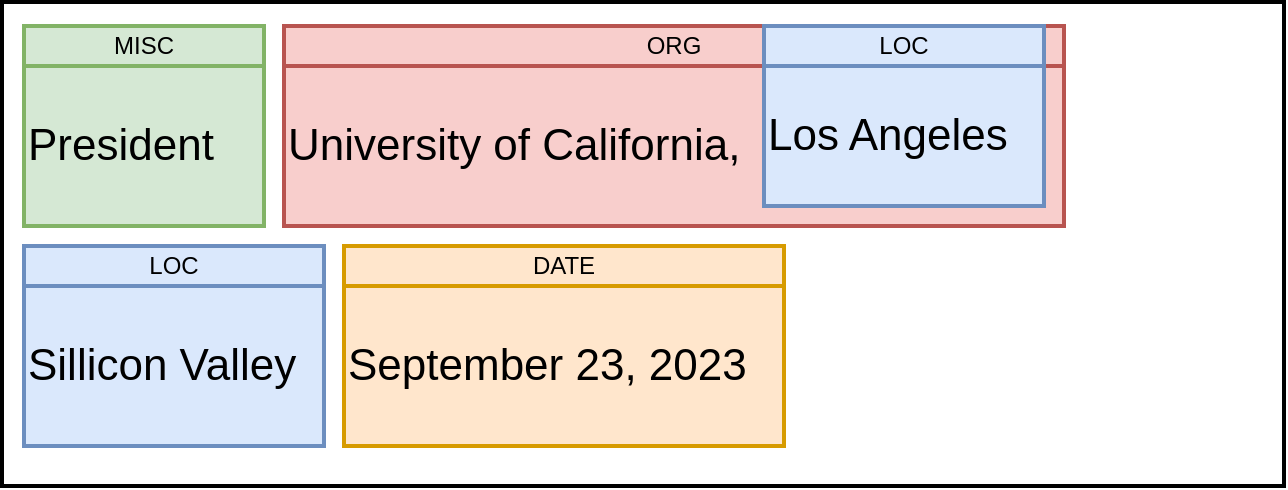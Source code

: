 <mxfile version="26.1.0">
  <diagram name="Page-1" id="xJE7kIpgzEs_ucVwuZ5W">
    <mxGraphModel dx="1364" dy="793" grid="1" gridSize="10" guides="1" tooltips="1" connect="1" arrows="1" fold="1" page="1" pageScale="1" pageWidth="850" pageHeight="1100" math="0" shadow="0">
      <root>
        <mxCell id="0" />
        <mxCell id="1" parent="0" />
        <mxCell id="ae6y2v7SYMP8b53Yx2Ix-17" value="" style="rounded=0;whiteSpace=wrap;html=1;strokeWidth=2;" vertex="1" parent="1">
          <mxGeometry x="39" y="28" width="641" height="242" as="geometry" />
        </mxCell>
        <mxCell id="ae6y2v7SYMP8b53Yx2Ix-1" value="" style="rounded=0;whiteSpace=wrap;html=1;strokeWidth=2;strokeColor=none;" vertex="1" parent="1">
          <mxGeometry x="40" y="30" width="600" height="120" as="geometry" />
        </mxCell>
        <mxCell id="ae6y2v7SYMP8b53Yx2Ix-2" value="MISC" style="rounded=0;whiteSpace=wrap;html=1;strokeWidth=2;fillColor=#d5e8d4;strokeColor=#82b366;" vertex="1" parent="1">
          <mxGeometry x="50" y="40" width="120" height="20" as="geometry" />
        </mxCell>
        <mxCell id="ae6y2v7SYMP8b53Yx2Ix-3" value="President" style="rounded=0;whiteSpace=wrap;html=1;align=left;fontSize=22;strokeWidth=2;fillColor=#d5e8d4;strokeColor=#82b366;" vertex="1" parent="1">
          <mxGeometry x="50" y="60" width="120" height="80" as="geometry" />
        </mxCell>
        <mxCell id="ae6y2v7SYMP8b53Yx2Ix-8" value="ORG" style="rounded=0;whiteSpace=wrap;html=1;strokeWidth=2;fillColor=#f8cecc;strokeColor=#b85450;" vertex="1" parent="1">
          <mxGeometry x="180" y="40" width="390" height="20" as="geometry" />
        </mxCell>
        <mxCell id="ae6y2v7SYMP8b53Yx2Ix-7" value="LOC" style="rounded=0;whiteSpace=wrap;html=1;strokeWidth=2;fillColor=#dae8fc;strokeColor=#6c8ebf;" vertex="1" parent="1">
          <mxGeometry x="420" y="40" width="140" height="20" as="geometry" />
        </mxCell>
        <mxCell id="ae6y2v7SYMP8b53Yx2Ix-9" value="University of California," style="rounded=0;whiteSpace=wrap;html=1;align=left;fontSize=22;strokeWidth=2;fillColor=#f8cecc;strokeColor=#b85450;" vertex="1" parent="1">
          <mxGeometry x="180" y="60" width="390" height="80" as="geometry" />
        </mxCell>
        <mxCell id="ae6y2v7SYMP8b53Yx2Ix-11" value="&lt;div&gt;&lt;br&gt;&lt;/div&gt;Los Angeles&lt;div&gt;&lt;br&gt;&lt;/div&gt;" style="rounded=0;whiteSpace=wrap;html=1;align=left;fontSize=22;strokeWidth=2;fillColor=#dae8fc;strokeColor=#6c8ebf;" vertex="1" parent="1">
          <mxGeometry x="420" y="60" width="140" height="70" as="geometry" />
        </mxCell>
        <mxCell id="ae6y2v7SYMP8b53Yx2Ix-14" value="" style="rounded=0;whiteSpace=wrap;html=1;strokeWidth=2;strokeColor=none;" vertex="1" parent="1">
          <mxGeometry x="40" y="150" width="600" height="110" as="geometry" />
        </mxCell>
        <mxCell id="ae6y2v7SYMP8b53Yx2Ix-15" value="LOC" style="rounded=0;whiteSpace=wrap;html=1;strokeWidth=2;fillColor=#dae8fc;strokeColor=#6c8ebf;" vertex="1" parent="1">
          <mxGeometry x="50" y="150" width="150" height="20" as="geometry" />
        </mxCell>
        <mxCell id="ae6y2v7SYMP8b53Yx2Ix-16" value="Sillicon Valley" style="rounded=0;whiteSpace=wrap;html=1;align=left;fontSize=22;strokeWidth=2;fillColor=#dae8fc;strokeColor=#6c8ebf;" vertex="1" parent="1">
          <mxGeometry x="50" y="170" width="150" height="80" as="geometry" />
        </mxCell>
        <mxCell id="ae6y2v7SYMP8b53Yx2Ix-18" value="DATE" style="rounded=0;whiteSpace=wrap;html=1;strokeWidth=2;fillColor=#ffe6cc;strokeColor=#d79b00;" vertex="1" parent="1">
          <mxGeometry x="210" y="150" width="220" height="20" as="geometry" />
        </mxCell>
        <mxCell id="ae6y2v7SYMP8b53Yx2Ix-19" value="September 23, 2023" style="rounded=0;whiteSpace=wrap;html=1;align=left;fontSize=22;strokeWidth=2;fillColor=#ffe6cc;strokeColor=#d79b00;" vertex="1" parent="1">
          <mxGeometry x="210" y="170" width="220" height="80" as="geometry" />
        </mxCell>
      </root>
    </mxGraphModel>
  </diagram>
</mxfile>
